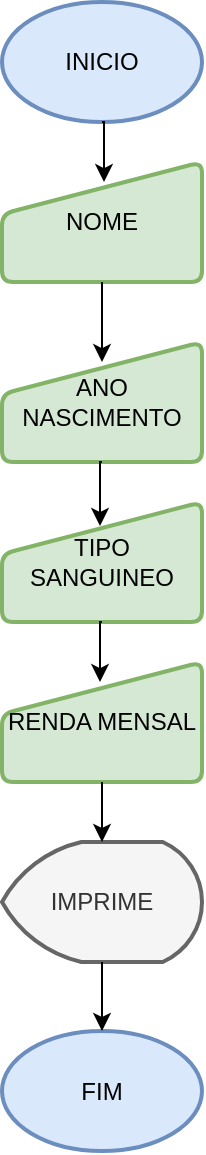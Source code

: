 <mxfile version="25.0.3">
  <diagram name="Página-1" id="jnjUkESPtfEBt1shLT--">
    <mxGraphModel dx="666" dy="420" grid="1" gridSize="10" guides="1" tooltips="1" connect="1" arrows="1" fold="1" page="1" pageScale="1" pageWidth="827" pageHeight="1169" math="0" shadow="0">
      <root>
        <mxCell id="0" />
        <mxCell id="1" parent="0" />
        <mxCell id="wzcdaWzTF19EBVWJ7dso-1" value="INICIO" style="strokeWidth=2;html=1;shape=mxgraph.flowchart.start_1;whiteSpace=wrap;fillColor=#dae8fc;strokeColor=#6c8ebf;" parent="1" vertex="1">
          <mxGeometry x="370" y="40" width="100" height="60" as="geometry" />
        </mxCell>
        <mxCell id="wzcdaWzTF19EBVWJ7dso-2" value="FIM" style="strokeWidth=2;html=1;shape=mxgraph.flowchart.start_1;whiteSpace=wrap;fillColor=#dae8fc;strokeColor=#6c8ebf;" parent="1" vertex="1">
          <mxGeometry x="370" y="554.5" width="100" height="60" as="geometry" />
        </mxCell>
        <mxCell id="wzcdaWzTF19EBVWJ7dso-3" value="NOME" style="html=1;strokeWidth=2;shape=manualInput;whiteSpace=wrap;rounded=1;size=26;arcSize=11;fillColor=#d5e8d4;strokeColor=#82b366;" parent="1" vertex="1">
          <mxGeometry x="370" y="120" width="100" height="60" as="geometry" />
        </mxCell>
        <mxCell id="wzcdaWzTF19EBVWJ7dso-4" value="ANO NASCIMENTO" style="html=1;strokeWidth=2;shape=manualInput;whiteSpace=wrap;rounded=1;size=26;arcSize=11;fillColor=#d5e8d4;strokeColor=#82b366;" parent="1" vertex="1">
          <mxGeometry x="370" y="210" width="100" height="60" as="geometry" />
        </mxCell>
        <mxCell id="wzcdaWzTF19EBVWJ7dso-5" value="TIPO SANGUINEO" style="html=1;strokeWidth=2;shape=manualInput;whiteSpace=wrap;rounded=1;size=26;arcSize=11;fillColor=#d5e8d4;strokeColor=#82b366;" parent="1" vertex="1">
          <mxGeometry x="370" y="290" width="100" height="60" as="geometry" />
        </mxCell>
        <mxCell id="wzcdaWzTF19EBVWJ7dso-6" value="RENDA MENSAL" style="html=1;strokeWidth=2;shape=manualInput;whiteSpace=wrap;rounded=1;size=26;arcSize=11;fillColor=#d5e8d4;strokeColor=#82b366;" parent="1" vertex="1">
          <mxGeometry x="370" y="370" width="100" height="60" as="geometry" />
        </mxCell>
        <mxCell id="wzcdaWzTF19EBVWJ7dso-7" value="IMPRIME" style="strokeWidth=2;html=1;shape=mxgraph.flowchart.display;whiteSpace=wrap;fillColor=#f5f5f5;fontColor=#333333;strokeColor=#666666;" parent="1" vertex="1">
          <mxGeometry x="370" y="460" width="100" height="60" as="geometry" />
        </mxCell>
        <mxCell id="wzcdaWzTF19EBVWJ7dso-8" style="edgeStyle=orthogonalEdgeStyle;rounded=0;orthogonalLoop=1;jettySize=auto;html=1;exitX=0.5;exitY=1;exitDx=0;exitDy=0;exitPerimeter=0;entryX=0.51;entryY=0.167;entryDx=0;entryDy=0;entryPerimeter=0;" parent="1" source="wzcdaWzTF19EBVWJ7dso-1" target="wzcdaWzTF19EBVWJ7dso-3" edge="1">
          <mxGeometry relative="1" as="geometry" />
        </mxCell>
        <mxCell id="wzcdaWzTF19EBVWJ7dso-9" style="edgeStyle=orthogonalEdgeStyle;rounded=0;orthogonalLoop=1;jettySize=auto;html=1;exitX=0.5;exitY=1;exitDx=0;exitDy=0;entryX=0.5;entryY=0.167;entryDx=0;entryDy=0;entryPerimeter=0;" parent="1" source="wzcdaWzTF19EBVWJ7dso-3" target="wzcdaWzTF19EBVWJ7dso-4" edge="1">
          <mxGeometry relative="1" as="geometry" />
        </mxCell>
        <mxCell id="wzcdaWzTF19EBVWJ7dso-10" style="edgeStyle=orthogonalEdgeStyle;rounded=0;orthogonalLoop=1;jettySize=auto;html=1;exitX=0.5;exitY=1;exitDx=0;exitDy=0;entryX=0.49;entryY=0.2;entryDx=0;entryDy=0;entryPerimeter=0;" parent="1" source="wzcdaWzTF19EBVWJ7dso-4" target="wzcdaWzTF19EBVWJ7dso-5" edge="1">
          <mxGeometry relative="1" as="geometry" />
        </mxCell>
        <mxCell id="wzcdaWzTF19EBVWJ7dso-11" style="edgeStyle=orthogonalEdgeStyle;rounded=0;orthogonalLoop=1;jettySize=auto;html=1;exitX=0.5;exitY=1;exitDx=0;exitDy=0;entryX=0.49;entryY=0.167;entryDx=0;entryDy=0;entryPerimeter=0;" parent="1" source="wzcdaWzTF19EBVWJ7dso-5" target="wzcdaWzTF19EBVWJ7dso-6" edge="1">
          <mxGeometry relative="1" as="geometry" />
        </mxCell>
        <mxCell id="wzcdaWzTF19EBVWJ7dso-12" style="edgeStyle=orthogonalEdgeStyle;rounded=0;orthogonalLoop=1;jettySize=auto;html=1;exitX=0.5;exitY=1;exitDx=0;exitDy=0;entryX=0.5;entryY=0;entryDx=0;entryDy=0;entryPerimeter=0;" parent="1" source="wzcdaWzTF19EBVWJ7dso-6" target="wzcdaWzTF19EBVWJ7dso-7" edge="1">
          <mxGeometry relative="1" as="geometry" />
        </mxCell>
        <mxCell id="wzcdaWzTF19EBVWJ7dso-13" style="edgeStyle=orthogonalEdgeStyle;rounded=0;orthogonalLoop=1;jettySize=auto;html=1;exitX=0.5;exitY=1;exitDx=0;exitDy=0;exitPerimeter=0;entryX=0.5;entryY=0;entryDx=0;entryDy=0;entryPerimeter=0;" parent="1" source="wzcdaWzTF19EBVWJ7dso-7" target="wzcdaWzTF19EBVWJ7dso-2" edge="1">
          <mxGeometry relative="1" as="geometry" />
        </mxCell>
      </root>
    </mxGraphModel>
  </diagram>
</mxfile>
